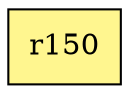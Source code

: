 digraph G {
rankdir=BT;ranksep="2.0";
"r150" [shape=record,fillcolor=khaki1,style=filled,label="{r150}"];
}